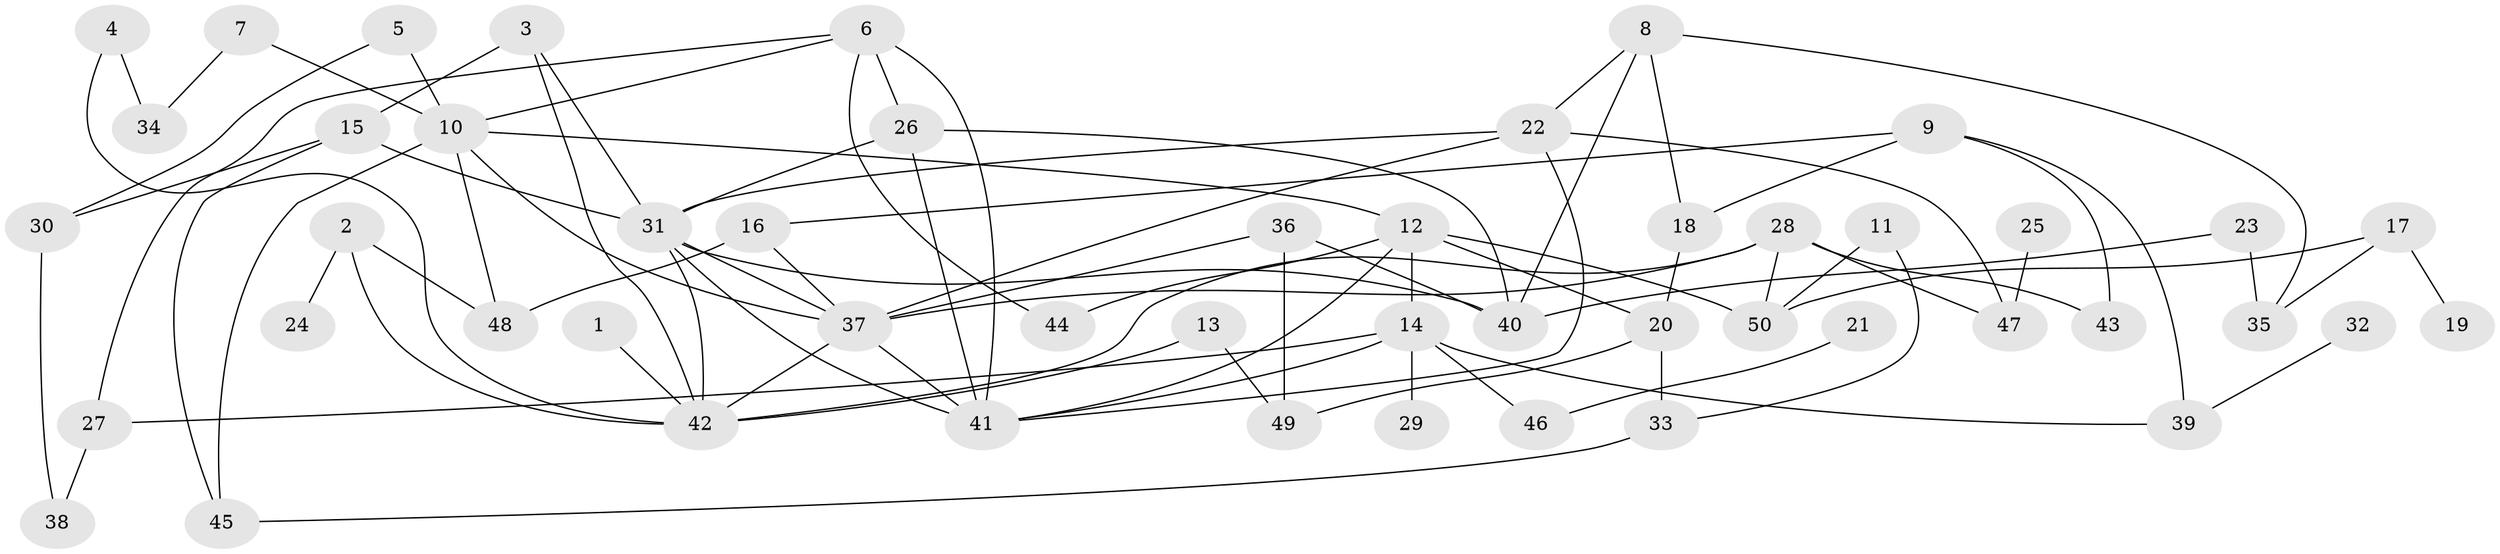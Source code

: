 // original degree distribution, {7: 0.01, 8: 0.02, 3: 0.24, 5: 0.08, 2: 0.28, 1: 0.25, 6: 0.05, 4: 0.07}
// Generated by graph-tools (version 1.1) at 2025/36/03/04/25 23:36:05]
// undirected, 50 vertices, 84 edges
graph export_dot {
  node [color=gray90,style=filled];
  1;
  2;
  3;
  4;
  5;
  6;
  7;
  8;
  9;
  10;
  11;
  12;
  13;
  14;
  15;
  16;
  17;
  18;
  19;
  20;
  21;
  22;
  23;
  24;
  25;
  26;
  27;
  28;
  29;
  30;
  31;
  32;
  33;
  34;
  35;
  36;
  37;
  38;
  39;
  40;
  41;
  42;
  43;
  44;
  45;
  46;
  47;
  48;
  49;
  50;
  1 -- 42 [weight=1.0];
  2 -- 24 [weight=1.0];
  2 -- 42 [weight=1.0];
  2 -- 48 [weight=1.0];
  3 -- 15 [weight=1.0];
  3 -- 31 [weight=1.0];
  3 -- 42 [weight=1.0];
  4 -- 34 [weight=1.0];
  4 -- 42 [weight=1.0];
  5 -- 10 [weight=1.0];
  5 -- 30 [weight=1.0];
  6 -- 10 [weight=1.0];
  6 -- 26 [weight=1.0];
  6 -- 27 [weight=1.0];
  6 -- 41 [weight=2.0];
  6 -- 44 [weight=1.0];
  7 -- 10 [weight=1.0];
  7 -- 34 [weight=1.0];
  8 -- 18 [weight=1.0];
  8 -- 22 [weight=1.0];
  8 -- 35 [weight=1.0];
  8 -- 40 [weight=1.0];
  9 -- 16 [weight=1.0];
  9 -- 18 [weight=1.0];
  9 -- 39 [weight=1.0];
  9 -- 43 [weight=1.0];
  10 -- 12 [weight=1.0];
  10 -- 37 [weight=1.0];
  10 -- 45 [weight=1.0];
  10 -- 48 [weight=1.0];
  11 -- 33 [weight=1.0];
  11 -- 50 [weight=1.0];
  12 -- 14 [weight=1.0];
  12 -- 20 [weight=2.0];
  12 -- 41 [weight=1.0];
  12 -- 44 [weight=1.0];
  12 -- 50 [weight=1.0];
  13 -- 42 [weight=1.0];
  13 -- 49 [weight=1.0];
  14 -- 27 [weight=1.0];
  14 -- 29 [weight=1.0];
  14 -- 39 [weight=1.0];
  14 -- 41 [weight=1.0];
  14 -- 46 [weight=1.0];
  15 -- 30 [weight=1.0];
  15 -- 31 [weight=1.0];
  15 -- 45 [weight=1.0];
  16 -- 37 [weight=1.0];
  16 -- 48 [weight=1.0];
  17 -- 19 [weight=1.0];
  17 -- 35 [weight=1.0];
  17 -- 50 [weight=1.0];
  18 -- 20 [weight=1.0];
  20 -- 33 [weight=1.0];
  20 -- 49 [weight=1.0];
  21 -- 46 [weight=1.0];
  22 -- 31 [weight=1.0];
  22 -- 37 [weight=1.0];
  22 -- 41 [weight=1.0];
  22 -- 47 [weight=1.0];
  23 -- 35 [weight=1.0];
  23 -- 40 [weight=1.0];
  25 -- 47 [weight=1.0];
  26 -- 31 [weight=1.0];
  26 -- 40 [weight=1.0];
  26 -- 41 [weight=1.0];
  27 -- 38 [weight=1.0];
  28 -- 37 [weight=1.0];
  28 -- 42 [weight=1.0];
  28 -- 43 [weight=1.0];
  28 -- 47 [weight=1.0];
  28 -- 50 [weight=1.0];
  30 -- 38 [weight=1.0];
  31 -- 37 [weight=1.0];
  31 -- 40 [weight=1.0];
  31 -- 41 [weight=1.0];
  31 -- 42 [weight=1.0];
  32 -- 39 [weight=1.0];
  33 -- 45 [weight=1.0];
  36 -- 37 [weight=1.0];
  36 -- 40 [weight=1.0];
  36 -- 49 [weight=1.0];
  37 -- 41 [weight=1.0];
  37 -- 42 [weight=1.0];
}

